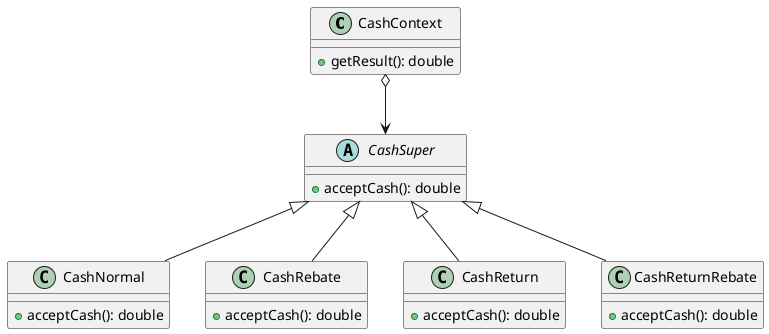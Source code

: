 @startuml "商城收银系统v1.2"

class CashContext{
    +getResult(): double
}

abstract CashSuper {
    + acceptCash(): double
}

CashContext o--> CashSuper

class CashNormal{
    + acceptCash(): double
}

class CashRebate{
    + acceptCash(): double
}


class CashReturn{
    + acceptCash(): double
}

class CashReturnRebate extends CashSuper{
    + acceptCash(): double
}

CashSuper <|-- CashNormal
CashSuper <|-- CashRebate
CashSuper <|-- CashReturn
@enduml